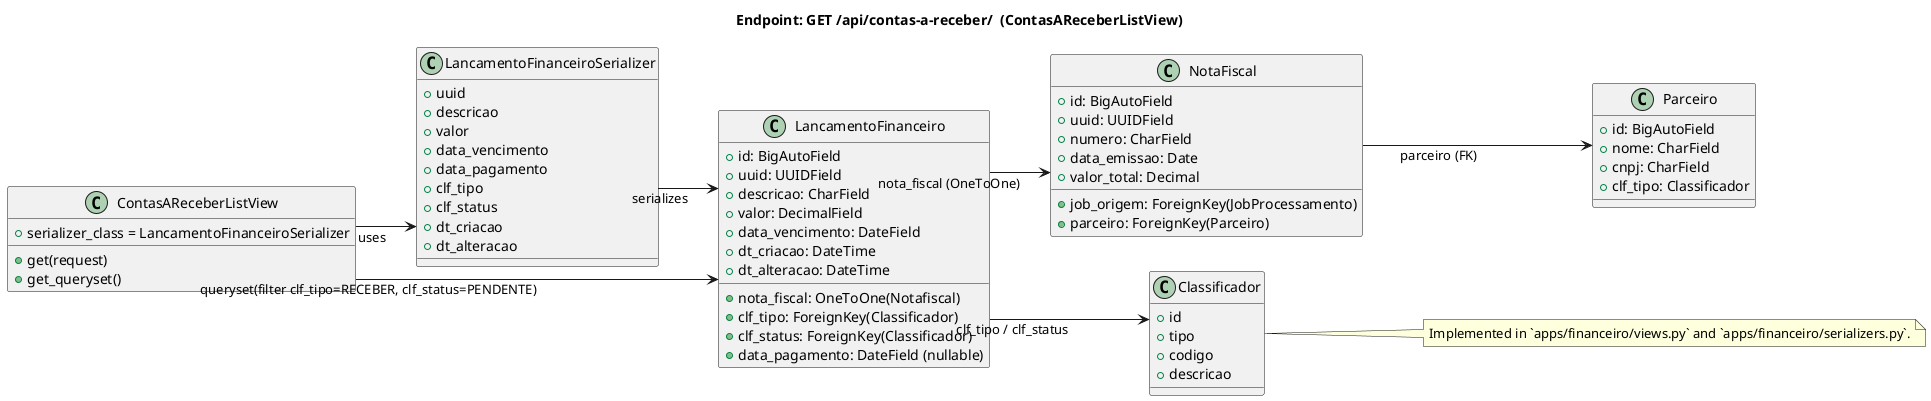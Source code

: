 
@startuml endpoint_contas_a_receber_classes
skinparam linetype ortho
left to right direction

title Endpoint: GET /api/contas-a-receber/  (ContasAReceberListView)

class ContasAReceberListView {
  +get(request)
  +get_queryset()
  +serializer_class = LancamentoFinanceiroSerializer
  ' get_queryset applies filters: clf_tipo=TIPO_LANCAMENTO.RECEBER and clf_status=STATUS_LANCAMENTO.PENDENTE
  ' uses select_related('nota_fiscal__parceiro') and order_by('data_vencimento')
}

class LancamentoFinanceiroSerializer {
  +uuid
  +descricao
  +valor
  +data_vencimento
  +data_pagamento
  +clf_tipo
  +clf_status
  +dt_criacao
  +dt_alteracao
}

class LancamentoFinanceiro {
  +id: BigAutoField
  +uuid: UUIDField
  +nota_fiscal: OneToOne(Notafiscal)
  +descricao: CharField
  +valor: DecimalField
  +clf_tipo: ForeignKey(Classificador)
  +clf_status: ForeignKey(Classificador)
  +data_vencimento: DateField
  +data_pagamento: DateField (nullable)
  +dt_criacao: DateTime
  +dt_alteracao: DateTime
}

class NotaFiscal {
  +id: BigAutoField
  +uuid: UUIDField
  +job_origem: ForeignKey(JobProcessamento)
  +parceiro: ForeignKey(Parceiro)
  +numero: CharField
  +data_emissao: Date
  +valor_total: Decimal
}

class Parceiro {
  +id: BigAutoField
  +nome: CharField
  +cnpj: CharField
  +clf_tipo: Classificador
}

class Classificador {
  +id
  +tipo
  +codigo
  +descricao
}

' Relationships
ContasAReceberListView --> LancamentoFinanceiro : queryset(filter clf_tipo=RECEBER, clf_status=PENDENTE)
ContasAReceberListView --> LancamentoFinanceiroSerializer : uses
LancamentoFinanceiroSerializer --> LancamentoFinanceiro : serializes
LancamentoFinanceiro --> NotaFiscal : nota_fiscal (OneToOne)
NotaFiscal --> Parceiro : parceiro (FK)
LancamentoFinanceiro --> Classificador : clf_tipo / clf_status

note right: Implemented in `apps/financeiro/views.py` and `apps/financeiro/serializers.py`.

@enduml
